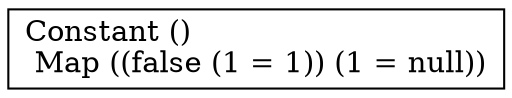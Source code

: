 digraph G {
    node0 [shape = record, label=" Constant ()\l Map ((false  (1 = 1))  (1 = null))\l"]
}
